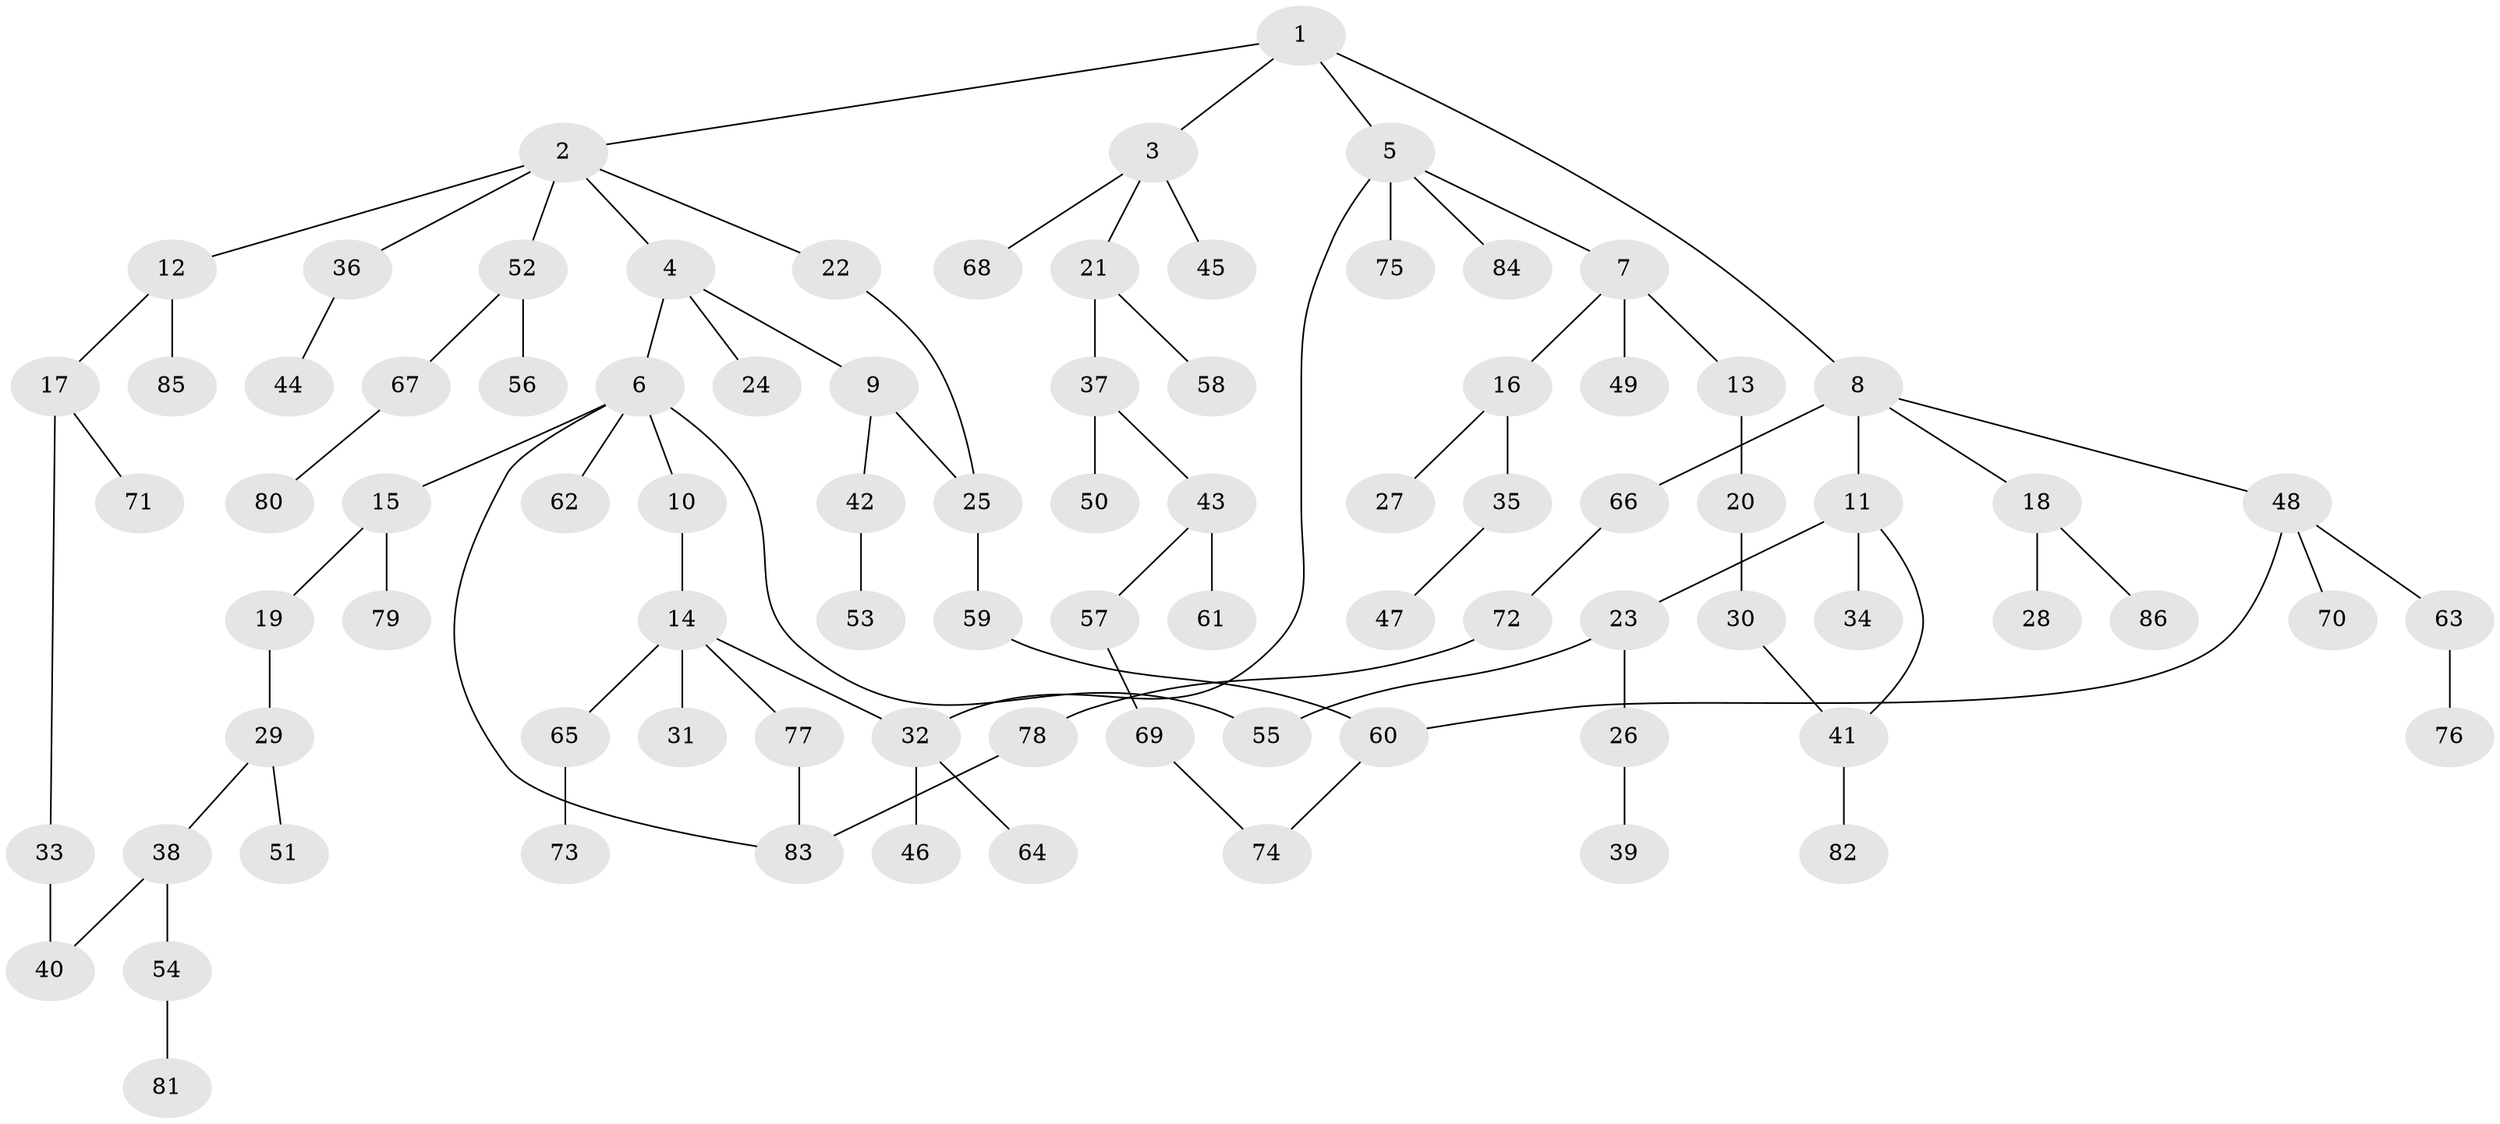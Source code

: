 // coarse degree distribution, {5: 0.0392156862745098, 1: 0.5490196078431373, 2: 0.29411764705882354, 7: 0.0196078431372549, 10: 0.0196078431372549, 3: 0.0196078431372549, 14: 0.0196078431372549, 4: 0.0196078431372549, 6: 0.0196078431372549}
// Generated by graph-tools (version 1.1) at 2025/45/03/04/25 21:45:27]
// undirected, 86 vertices, 94 edges
graph export_dot {
graph [start="1"]
  node [color=gray90,style=filled];
  1;
  2;
  3;
  4;
  5;
  6;
  7;
  8;
  9;
  10;
  11;
  12;
  13;
  14;
  15;
  16;
  17;
  18;
  19;
  20;
  21;
  22;
  23;
  24;
  25;
  26;
  27;
  28;
  29;
  30;
  31;
  32;
  33;
  34;
  35;
  36;
  37;
  38;
  39;
  40;
  41;
  42;
  43;
  44;
  45;
  46;
  47;
  48;
  49;
  50;
  51;
  52;
  53;
  54;
  55;
  56;
  57;
  58;
  59;
  60;
  61;
  62;
  63;
  64;
  65;
  66;
  67;
  68;
  69;
  70;
  71;
  72;
  73;
  74;
  75;
  76;
  77;
  78;
  79;
  80;
  81;
  82;
  83;
  84;
  85;
  86;
  1 -- 2;
  1 -- 3;
  1 -- 5;
  1 -- 8;
  2 -- 4;
  2 -- 12;
  2 -- 22;
  2 -- 36;
  2 -- 52;
  3 -- 21;
  3 -- 45;
  3 -- 68;
  4 -- 6;
  4 -- 9;
  4 -- 24;
  5 -- 7;
  5 -- 32;
  5 -- 75;
  5 -- 84;
  6 -- 10;
  6 -- 15;
  6 -- 55;
  6 -- 62;
  6 -- 83;
  7 -- 13;
  7 -- 16;
  7 -- 49;
  8 -- 11;
  8 -- 18;
  8 -- 48;
  8 -- 66;
  9 -- 25;
  9 -- 42;
  10 -- 14;
  11 -- 23;
  11 -- 34;
  11 -- 41;
  12 -- 17;
  12 -- 85;
  13 -- 20;
  14 -- 31;
  14 -- 65;
  14 -- 77;
  14 -- 32;
  15 -- 19;
  15 -- 79;
  16 -- 27;
  16 -- 35;
  17 -- 33;
  17 -- 71;
  18 -- 28;
  18 -- 86;
  19 -- 29;
  20 -- 30;
  21 -- 37;
  21 -- 58;
  22 -- 25;
  23 -- 26;
  23 -- 55;
  25 -- 59;
  26 -- 39;
  29 -- 38;
  29 -- 51;
  30 -- 41;
  32 -- 46;
  32 -- 64;
  33 -- 40;
  35 -- 47;
  36 -- 44;
  37 -- 43;
  37 -- 50;
  38 -- 40;
  38 -- 54;
  41 -- 82;
  42 -- 53;
  43 -- 57;
  43 -- 61;
  48 -- 60;
  48 -- 63;
  48 -- 70;
  52 -- 56;
  52 -- 67;
  54 -- 81;
  57 -- 69;
  59 -- 60;
  60 -- 74;
  63 -- 76;
  65 -- 73;
  66 -- 72;
  67 -- 80;
  69 -- 74;
  72 -- 78;
  77 -- 83;
  78 -- 83;
}
